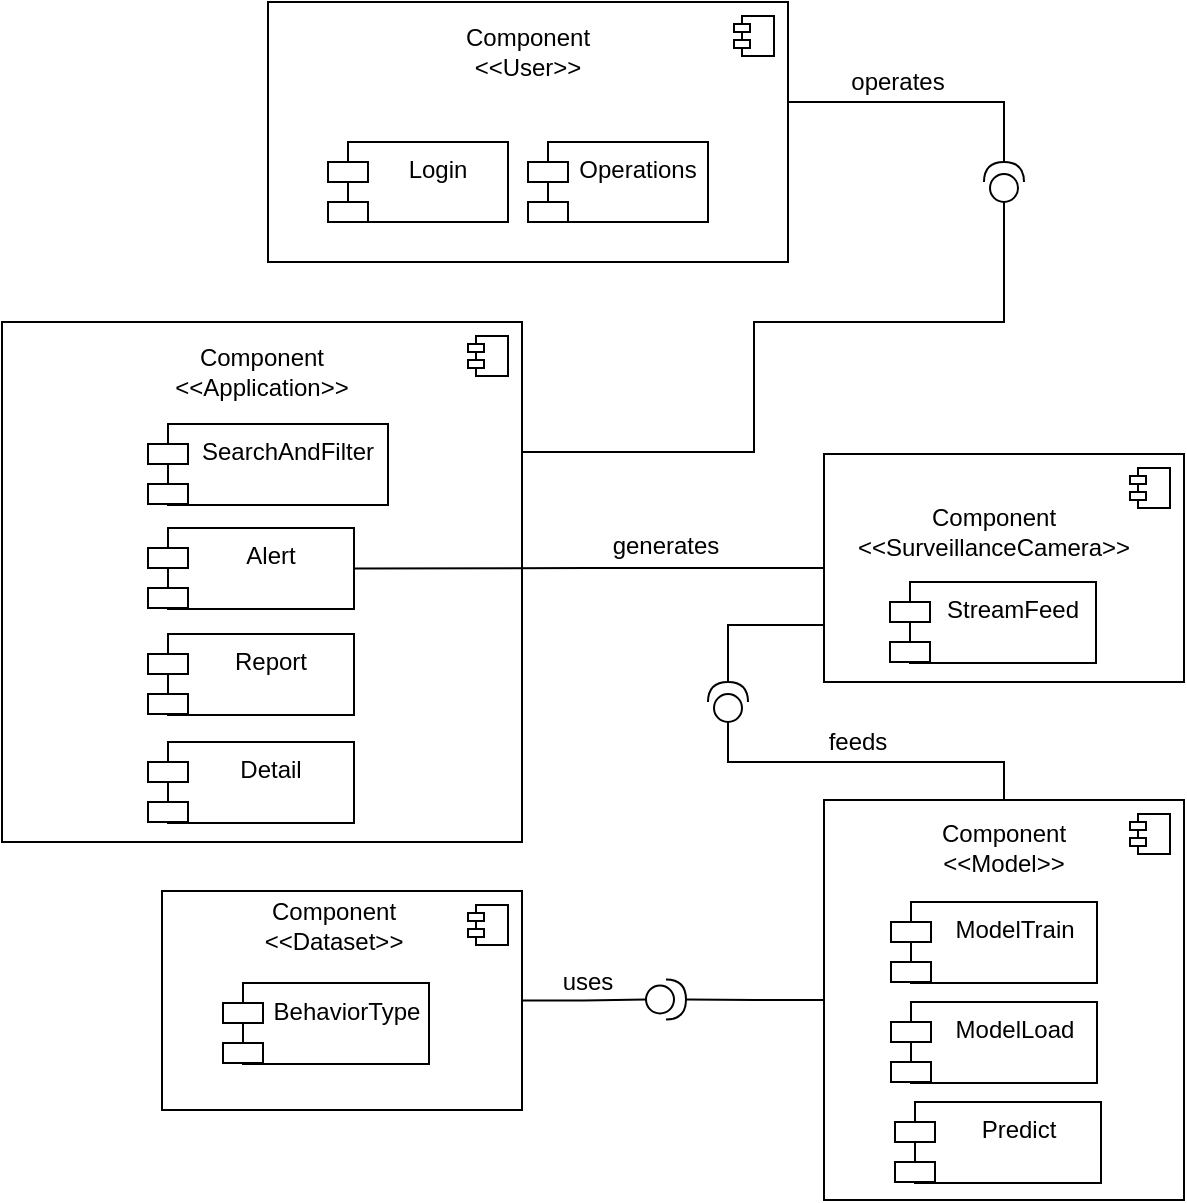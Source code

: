 <mxfile version="24.0.4" type="device">
  <diagram name="Page-1" id="iXb1n0wicyISUuaTEH0P">
    <mxGraphModel dx="1221" dy="823" grid="1" gridSize="10" guides="1" tooltips="1" connect="1" arrows="1" fold="1" page="1" pageScale="1" pageWidth="850" pageHeight="1100" math="0" shadow="0">
      <root>
        <mxCell id="0" />
        <mxCell id="1" parent="0" />
        <mxCell id="8xmXYh_wRNTyHBdX0s9X-20" value="" style="html=1;dropTarget=0;whiteSpace=wrap;" parent="1" vertex="1">
          <mxGeometry x="170" y="620" width="260" height="260" as="geometry" />
        </mxCell>
        <mxCell id="8xmXYh_wRNTyHBdX0s9X-21" value="" style="shape=module;jettyWidth=8;jettyHeight=4;" parent="8xmXYh_wRNTyHBdX0s9X-20" vertex="1">
          <mxGeometry x="1" width="20" height="20" relative="1" as="geometry">
            <mxPoint x="-27" y="7" as="offset" />
          </mxGeometry>
        </mxCell>
        <mxCell id="8xmXYh_wRNTyHBdX0s9X-17" value="" style="html=1;dropTarget=0;whiteSpace=wrap;" parent="1" vertex="1">
          <mxGeometry x="303" y="460" width="260" height="130" as="geometry" />
        </mxCell>
        <mxCell id="8xmXYh_wRNTyHBdX0s9X-18" value="" style="shape=module;jettyWidth=8;jettyHeight=4;" parent="8xmXYh_wRNTyHBdX0s9X-17" vertex="1">
          <mxGeometry x="1" width="20" height="20" relative="1" as="geometry">
            <mxPoint x="-27" y="7" as="offset" />
          </mxGeometry>
        </mxCell>
        <mxCell id="8xmXYh_wRNTyHBdX0s9X-11" style="edgeStyle=orthogonalEdgeStyle;rounded=0;orthogonalLoop=1;jettySize=auto;html=1;exitX=1;exitY=0.25;exitDx=0;exitDy=0;entryX=1;entryY=0.5;entryDx=0;entryDy=0;entryPerimeter=0;endArrow=none;endFill=0;" parent="1" target="Iua5uiiICZLmK0P-jrMN-48" edge="1">
          <mxGeometry relative="1" as="geometry">
            <mxPoint x="633" y="460" as="targetPoint" />
            <mxPoint x="563" y="510" as="sourcePoint" />
            <Array as="points">
              <mxPoint x="671" y="510" />
            </Array>
          </mxGeometry>
        </mxCell>
        <mxCell id="Iua5uiiICZLmK0P-jrMN-39" value="Login" style="shape=module;align=left;spacingLeft=20;align=center;verticalAlign=top;whiteSpace=wrap;html=1;" parent="1" vertex="1">
          <mxGeometry x="333" y="530" width="90" height="40" as="geometry" />
        </mxCell>
        <mxCell id="Iua5uiiICZLmK0P-jrMN-40" value="Operations" style="shape=module;align=left;spacingLeft=20;align=center;verticalAlign=top;whiteSpace=wrap;html=1;" parent="1" vertex="1">
          <mxGeometry x="433" y="530" width="90" height="40" as="geometry" />
        </mxCell>
        <mxCell id="Iua5uiiICZLmK0P-jrMN-48" value="" style="shape=providedRequiredInterface;html=1;verticalLabelPosition=bottom;sketch=0;direction=north;" parent="1" vertex="1">
          <mxGeometry x="661" y="540" width="20" height="20" as="geometry" />
        </mxCell>
        <mxCell id="Iua5uiiICZLmK0P-jrMN-51" value="Report" style="shape=module;align=left;spacingLeft=20;align=center;verticalAlign=top;whiteSpace=wrap;html=1;" parent="1" vertex="1">
          <mxGeometry x="243" y="776" width="103" height="40.5" as="geometry" />
        </mxCell>
        <mxCell id="8xmXYh_wRNTyHBdX0s9X-2" value="Detail" style="shape=module;align=left;spacingLeft=20;align=center;verticalAlign=top;whiteSpace=wrap;html=1;" parent="1" vertex="1">
          <mxGeometry x="243" y="830" width="103" height="40.5" as="geometry" />
        </mxCell>
        <mxCell id="8xmXYh_wRNTyHBdX0s9X-3" value="Alert" style="shape=module;align=left;spacingLeft=20;align=center;verticalAlign=top;whiteSpace=wrap;html=1;" parent="1" vertex="1">
          <mxGeometry x="243" y="723" width="103" height="40.5" as="geometry" />
        </mxCell>
        <mxCell id="8xmXYh_wRNTyHBdX0s9X-12" style="edgeStyle=orthogonalEdgeStyle;rounded=0;orthogonalLoop=1;jettySize=auto;html=1;entryX=1;entryY=0.25;entryDx=0;entryDy=0;endArrow=none;endFill=0;" parent="1" source="Iua5uiiICZLmK0P-jrMN-48" target="8xmXYh_wRNTyHBdX0s9X-20" edge="1">
          <mxGeometry relative="1" as="geometry">
            <mxPoint x="670.24" y="620.84" as="targetPoint" />
            <Array as="points">
              <mxPoint x="671" y="620" />
              <mxPoint x="546" y="620" />
              <mxPoint x="546" y="685" />
            </Array>
          </mxGeometry>
        </mxCell>
        <mxCell id="8xmXYh_wRNTyHBdX0s9X-13" value="operates" style="text;html=1;align=center;verticalAlign=middle;whiteSpace=wrap;rounded=0;" parent="1" vertex="1">
          <mxGeometry x="588" y="485" width="60" height="30" as="geometry" />
        </mxCell>
        <mxCell id="8xmXYh_wRNTyHBdX0s9X-14" value="SearchAndFilter" style="shape=module;align=left;spacingLeft=20;align=center;verticalAlign=top;whiteSpace=wrap;html=1;" parent="1" vertex="1">
          <mxGeometry x="243" y="671" width="120" height="40.5" as="geometry" />
        </mxCell>
        <mxCell id="8xmXYh_wRNTyHBdX0s9X-19" value="Component&lt;div&gt;&amp;lt;&amp;lt;User&amp;gt;&amp;gt;&lt;/div&gt;" style="text;html=1;align=center;verticalAlign=middle;whiteSpace=wrap;rounded=0;" parent="1" vertex="1">
          <mxGeometry x="403" y="470" width="60" height="30" as="geometry" />
        </mxCell>
        <mxCell id="8xmXYh_wRNTyHBdX0s9X-22" value="Component&lt;div&gt;&amp;lt;&amp;lt;Application&amp;gt;&amp;gt;&lt;/div&gt;" style="text;html=1;align=center;verticalAlign=middle;whiteSpace=wrap;rounded=0;" parent="1" vertex="1">
          <mxGeometry x="270" y="630" width="60" height="30" as="geometry" />
        </mxCell>
        <mxCell id="8xmXYh_wRNTyHBdX0s9X-26" style="edgeStyle=orthogonalEdgeStyle;rounded=0;orthogonalLoop=1;jettySize=auto;html=1;exitX=0;exitY=0.5;exitDx=0;exitDy=0;entryX=1;entryY=0.5;entryDx=0;entryDy=0;endArrow=none;endFill=0;" parent="1" source="8xmXYh_wRNTyHBdX0s9X-23" target="8xmXYh_wRNTyHBdX0s9X-3" edge="1">
          <mxGeometry relative="1" as="geometry" />
        </mxCell>
        <mxCell id="8xmXYh_wRNTyHBdX0s9X-39" style="edgeStyle=orthogonalEdgeStyle;rounded=0;orthogonalLoop=1;jettySize=auto;html=1;exitX=0;exitY=0.75;exitDx=0;exitDy=0;endArrow=none;endFill=0;" parent="1" source="8xmXYh_wRNTyHBdX0s9X-23" target="8xmXYh_wRNTyHBdX0s9X-38" edge="1">
          <mxGeometry relative="1" as="geometry">
            <Array as="points">
              <mxPoint x="533" y="772" />
            </Array>
          </mxGeometry>
        </mxCell>
        <mxCell id="8xmXYh_wRNTyHBdX0s9X-23" value="" style="html=1;dropTarget=0;whiteSpace=wrap;" parent="1" vertex="1">
          <mxGeometry x="581" y="686" width="180" height="114" as="geometry" />
        </mxCell>
        <mxCell id="8xmXYh_wRNTyHBdX0s9X-24" value="" style="shape=module;jettyWidth=8;jettyHeight=4;" parent="8xmXYh_wRNTyHBdX0s9X-23" vertex="1">
          <mxGeometry x="1" width="20" height="20" relative="1" as="geometry">
            <mxPoint x="-27" y="7" as="offset" />
          </mxGeometry>
        </mxCell>
        <mxCell id="8xmXYh_wRNTyHBdX0s9X-25" value="Component&lt;div&gt;&amp;lt;&amp;lt;SurveillanceCamera&amp;gt;&amp;gt;&lt;/div&gt;" style="text;html=1;align=center;verticalAlign=middle;whiteSpace=wrap;rounded=0;" parent="1" vertex="1">
          <mxGeometry x="636" y="710" width="60" height="30" as="geometry" />
        </mxCell>
        <mxCell id="8xmXYh_wRNTyHBdX0s9X-27" value="generates" style="text;html=1;align=center;verticalAlign=middle;whiteSpace=wrap;rounded=0;" parent="1" vertex="1">
          <mxGeometry x="472" y="717" width="60" height="30" as="geometry" />
        </mxCell>
        <mxCell id="8xmXYh_wRNTyHBdX0s9X-29" value="" style="html=1;dropTarget=0;whiteSpace=wrap;" parent="1" vertex="1">
          <mxGeometry x="581" y="859" width="180" height="200" as="geometry" />
        </mxCell>
        <mxCell id="8xmXYh_wRNTyHBdX0s9X-30" value="" style="shape=module;jettyWidth=8;jettyHeight=4;" parent="8xmXYh_wRNTyHBdX0s9X-29" vertex="1">
          <mxGeometry x="1" width="20" height="20" relative="1" as="geometry">
            <mxPoint x="-27" y="7" as="offset" />
          </mxGeometry>
        </mxCell>
        <mxCell id="8xmXYh_wRNTyHBdX0s9X-31" value="Component&lt;div&gt;&amp;lt;&amp;lt;Model&amp;gt;&amp;gt;&lt;/div&gt;" style="text;html=1;align=center;verticalAlign=middle;whiteSpace=wrap;rounded=0;" parent="1" vertex="1">
          <mxGeometry x="641" y="867.5" width="60" height="30" as="geometry" />
        </mxCell>
        <mxCell id="8xmXYh_wRNTyHBdX0s9X-36" value="StreamFeed" style="shape=module;align=left;spacingLeft=20;align=center;verticalAlign=top;whiteSpace=wrap;html=1;" parent="1" vertex="1">
          <mxGeometry x="614" y="750" width="103" height="40.5" as="geometry" />
        </mxCell>
        <mxCell id="8xmXYh_wRNTyHBdX0s9X-40" style="edgeStyle=orthogonalEdgeStyle;rounded=0;orthogonalLoop=1;jettySize=auto;html=1;exitX=0;exitY=0.5;exitDx=0;exitDy=0;exitPerimeter=0;entryX=0.5;entryY=0;entryDx=0;entryDy=0;endArrow=none;endFill=0;" parent="1" source="8xmXYh_wRNTyHBdX0s9X-38" target="8xmXYh_wRNTyHBdX0s9X-29" edge="1">
          <mxGeometry relative="1" as="geometry">
            <Array as="points">
              <mxPoint x="533" y="840" />
              <mxPoint x="671" y="840" />
            </Array>
          </mxGeometry>
        </mxCell>
        <mxCell id="8xmXYh_wRNTyHBdX0s9X-38" value="" style="shape=providedRequiredInterface;html=1;verticalLabelPosition=bottom;sketch=0;direction=north;" parent="1" vertex="1">
          <mxGeometry x="523" y="800" width="20" height="20" as="geometry" />
        </mxCell>
        <mxCell id="8xmXYh_wRNTyHBdX0s9X-41" value="ModelTrain&lt;span style=&quot;color: rgba(0, 0, 0, 0); font-family: monospace; font-size: 0px; text-align: start; text-wrap: nowrap;&quot;&gt;%3CmxGraphModel%3E%3Croot%3E%3CmxCell%20id%3D%220%22%2F%3E%3CmxCell%20id%3D%221%22%20parent%3D%220%22%2F%3E%3CmxCell%20id%3D%222%22%20value%3D%22StreamFeed%22%20style%3D%22shape%3Dmodule%3Balign%3Dleft%3BspacingLeft%3D20%3Balign%3Dcenter%3BverticalAlign%3Dtop%3BwhiteSpace%3Dwrap%3Bhtml%3D1%3B%22%20vertex%3D%221%22%20parent%3D%221%22%3E%3CmxGeometry%20x%3D%22621%22%20y%3D%22720%22%20width%3D%22103%22%20height%3D%2240.5%22%20as%3D%22geometry%22%2F%3E%3C%2FmxCell%3E%3C%2Froot%3E%3C%2FmxGraphModel%3E&lt;/span&gt;" style="shape=module;align=left;spacingLeft=20;align=center;verticalAlign=top;whiteSpace=wrap;html=1;" parent="1" vertex="1">
          <mxGeometry x="614.5" y="910" width="103" height="40.5" as="geometry" />
        </mxCell>
        <mxCell id="8xmXYh_wRNTyHBdX0s9X-42" value="ModelLoad" style="shape=module;align=left;spacingLeft=20;align=center;verticalAlign=top;whiteSpace=wrap;html=1;" parent="1" vertex="1">
          <mxGeometry x="614.5" y="960" width="103" height="40.5" as="geometry" />
        </mxCell>
        <mxCell id="8xmXYh_wRNTyHBdX0s9X-43" value="Predict" style="shape=module;align=left;spacingLeft=20;align=center;verticalAlign=top;whiteSpace=wrap;html=1;" parent="1" vertex="1">
          <mxGeometry x="616.5" y="1010" width="103" height="40.5" as="geometry" />
        </mxCell>
        <mxCell id="8xmXYh_wRNTyHBdX0s9X-44" value="feeds" style="text;html=1;align=center;verticalAlign=middle;whiteSpace=wrap;rounded=0;" parent="1" vertex="1">
          <mxGeometry x="568" y="815" width="60" height="30" as="geometry" />
        </mxCell>
        <mxCell id="8xmXYh_wRNTyHBdX0s9X-45" value="" style="html=1;dropTarget=0;whiteSpace=wrap;" parent="1" vertex="1">
          <mxGeometry x="250" y="904.5" width="180" height="109.5" as="geometry" />
        </mxCell>
        <mxCell id="8xmXYh_wRNTyHBdX0s9X-46" value="" style="shape=module;jettyWidth=8;jettyHeight=4;" parent="8xmXYh_wRNTyHBdX0s9X-45" vertex="1">
          <mxGeometry x="1" width="20" height="20" relative="1" as="geometry">
            <mxPoint x="-27" y="7" as="offset" />
          </mxGeometry>
        </mxCell>
        <mxCell id="8xmXYh_wRNTyHBdX0s9X-47" value="BehaviorType" style="shape=module;align=left;spacingLeft=20;align=center;verticalAlign=top;whiteSpace=wrap;html=1;" parent="1" vertex="1">
          <mxGeometry x="280.5" y="950.5" width="103" height="40.5" as="geometry" />
        </mxCell>
        <mxCell id="8xmXYh_wRNTyHBdX0s9X-49" value="Component&lt;div&gt;&amp;lt;&amp;lt;Dataset&amp;gt;&amp;gt;&lt;/div&gt;" style="text;html=1;align=center;verticalAlign=middle;whiteSpace=wrap;rounded=0;" parent="1" vertex="1">
          <mxGeometry x="306" y="907" width="60" height="30" as="geometry" />
        </mxCell>
        <mxCell id="8xmXYh_wRNTyHBdX0s9X-50" value="" style="shape=providedRequiredInterface;html=1;verticalLabelPosition=bottom;sketch=0;direction=east;" parent="1" vertex="1">
          <mxGeometry x="492" y="948.75" width="20" height="20" as="geometry" />
        </mxCell>
        <mxCell id="8xmXYh_wRNTyHBdX0s9X-51" style="edgeStyle=orthogonalEdgeStyle;rounded=0;orthogonalLoop=1;jettySize=auto;html=1;exitX=1;exitY=0.5;exitDx=0;exitDy=0;entryX=0;entryY=0.5;entryDx=0;entryDy=0;entryPerimeter=0;endArrow=none;endFill=0;" parent="1" source="8xmXYh_wRNTyHBdX0s9X-45" target="8xmXYh_wRNTyHBdX0s9X-50" edge="1">
          <mxGeometry relative="1" as="geometry" />
        </mxCell>
        <mxCell id="8xmXYh_wRNTyHBdX0s9X-53" style="edgeStyle=orthogonalEdgeStyle;rounded=0;orthogonalLoop=1;jettySize=auto;html=1;exitX=0;exitY=0.5;exitDx=0;exitDy=0;entryX=1;entryY=0.5;entryDx=0;entryDy=0;entryPerimeter=0;endArrow=none;endFill=0;" parent="1" source="8xmXYh_wRNTyHBdX0s9X-29" target="8xmXYh_wRNTyHBdX0s9X-50" edge="1">
          <mxGeometry relative="1" as="geometry" />
        </mxCell>
        <mxCell id="8xmXYh_wRNTyHBdX0s9X-55" value="uses" style="text;html=1;align=center;verticalAlign=middle;whiteSpace=wrap;rounded=0;" parent="1" vertex="1">
          <mxGeometry x="433" y="935" width="60" height="30" as="geometry" />
        </mxCell>
      </root>
    </mxGraphModel>
  </diagram>
</mxfile>

